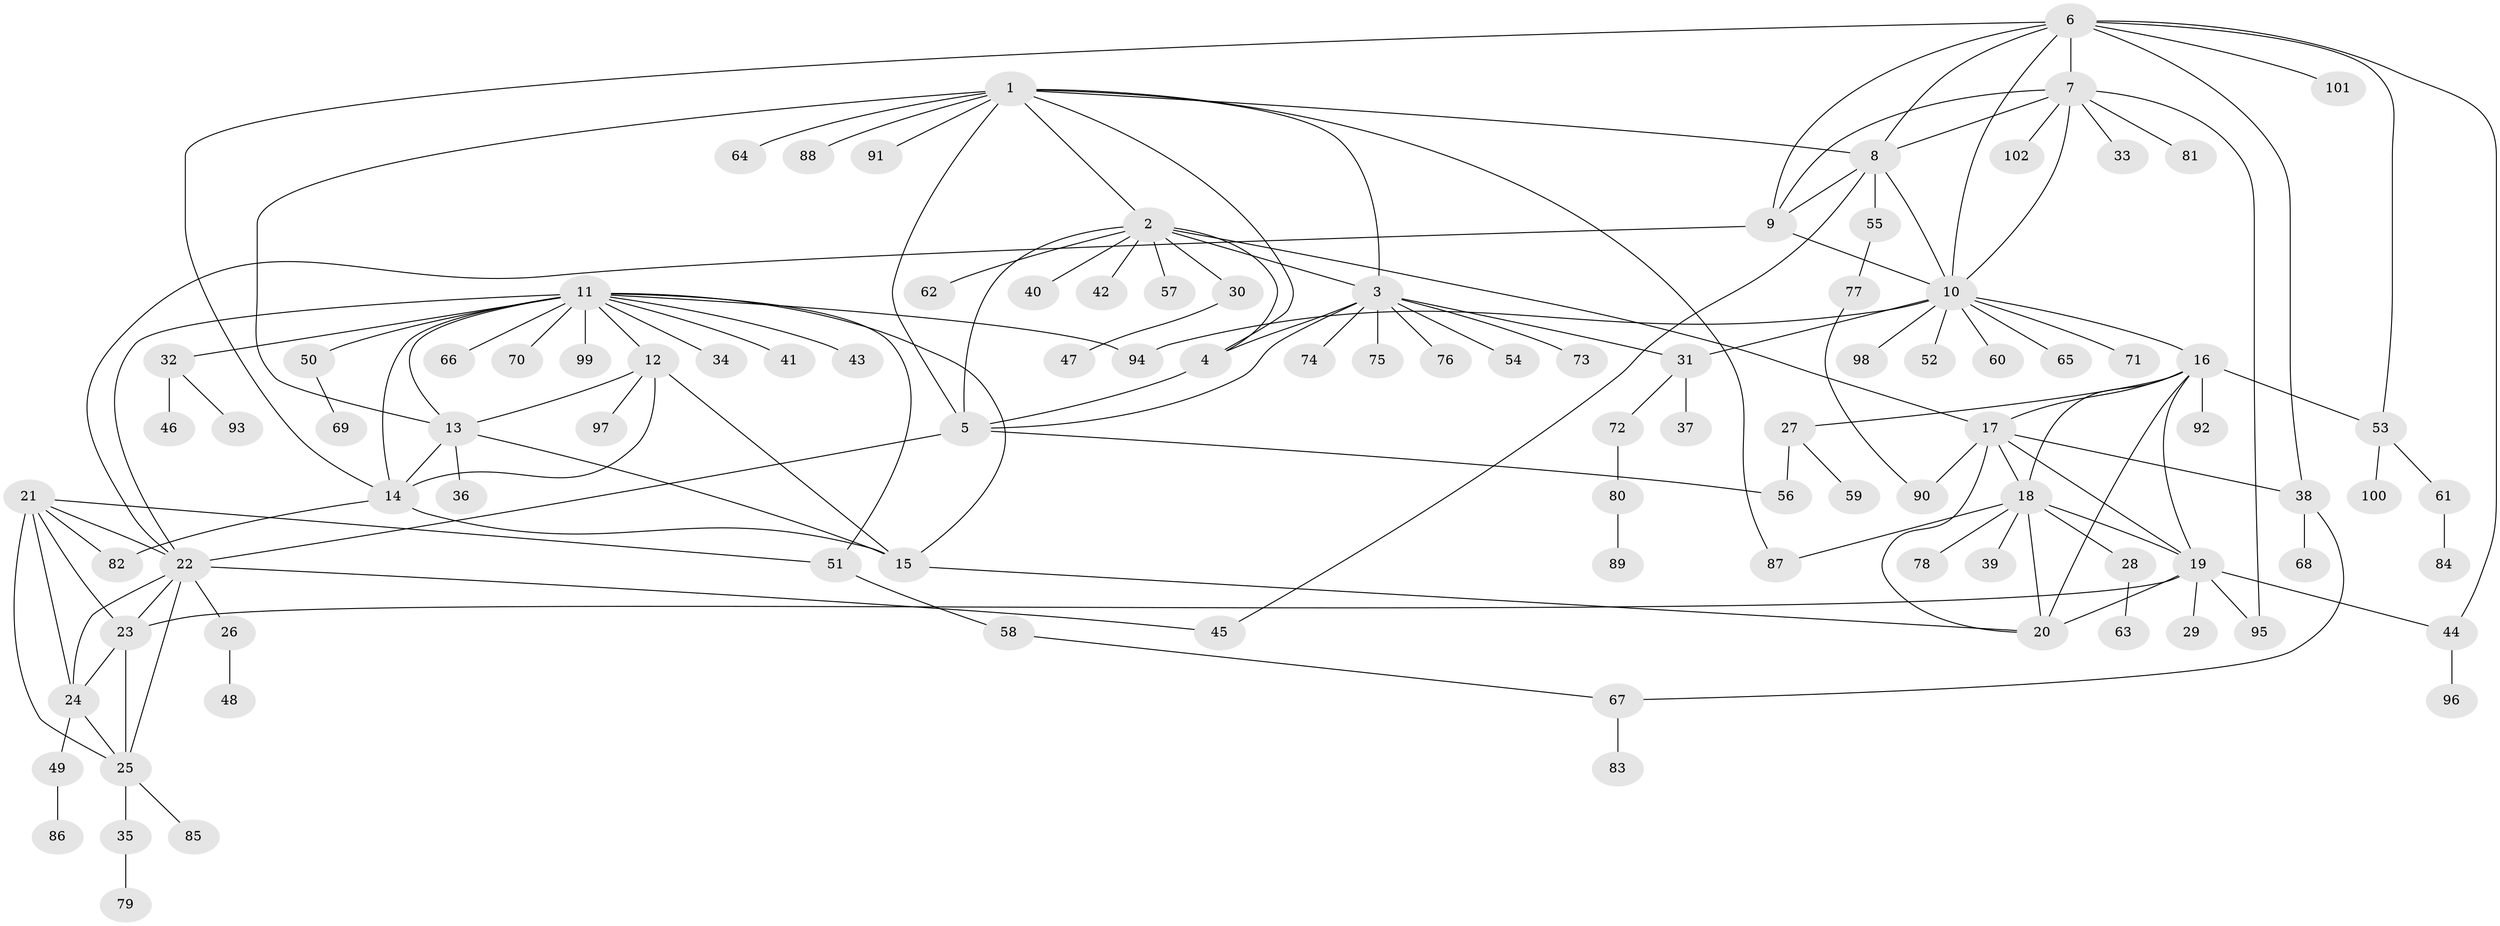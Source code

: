 // coarse degree distribution, {3: 0.1, 2: 0.06666666666666667, 1: 0.7, 7: 0.03333333333333333, 6: 0.03333333333333333, 8: 0.03333333333333333, 13: 0.03333333333333333}
// Generated by graph-tools (version 1.1) at 2025/58/03/04/25 21:58:27]
// undirected, 102 vertices, 150 edges
graph export_dot {
graph [start="1"]
  node [color=gray90,style=filled];
  1;
  2;
  3;
  4;
  5;
  6;
  7;
  8;
  9;
  10;
  11;
  12;
  13;
  14;
  15;
  16;
  17;
  18;
  19;
  20;
  21;
  22;
  23;
  24;
  25;
  26;
  27;
  28;
  29;
  30;
  31;
  32;
  33;
  34;
  35;
  36;
  37;
  38;
  39;
  40;
  41;
  42;
  43;
  44;
  45;
  46;
  47;
  48;
  49;
  50;
  51;
  52;
  53;
  54;
  55;
  56;
  57;
  58;
  59;
  60;
  61;
  62;
  63;
  64;
  65;
  66;
  67;
  68;
  69;
  70;
  71;
  72;
  73;
  74;
  75;
  76;
  77;
  78;
  79;
  80;
  81;
  82;
  83;
  84;
  85;
  86;
  87;
  88;
  89;
  90;
  91;
  92;
  93;
  94;
  95;
  96;
  97;
  98;
  99;
  100;
  101;
  102;
  1 -- 2;
  1 -- 3;
  1 -- 4;
  1 -- 5;
  1 -- 8;
  1 -- 13;
  1 -- 64;
  1 -- 87;
  1 -- 88;
  1 -- 91;
  2 -- 3;
  2 -- 4;
  2 -- 5;
  2 -- 17;
  2 -- 30;
  2 -- 40;
  2 -- 42;
  2 -- 57;
  2 -- 62;
  3 -- 4;
  3 -- 5;
  3 -- 31;
  3 -- 54;
  3 -- 73;
  3 -- 74;
  3 -- 75;
  3 -- 76;
  4 -- 5;
  5 -- 22;
  5 -- 56;
  6 -- 7;
  6 -- 8;
  6 -- 9;
  6 -- 10;
  6 -- 14;
  6 -- 38;
  6 -- 44;
  6 -- 53;
  6 -- 101;
  7 -- 8;
  7 -- 9;
  7 -- 10;
  7 -- 33;
  7 -- 81;
  7 -- 95;
  7 -- 102;
  8 -- 9;
  8 -- 10;
  8 -- 45;
  8 -- 55;
  9 -- 10;
  9 -- 22;
  10 -- 16;
  10 -- 31;
  10 -- 52;
  10 -- 60;
  10 -- 65;
  10 -- 71;
  10 -- 94;
  10 -- 98;
  11 -- 12;
  11 -- 13;
  11 -- 14;
  11 -- 15;
  11 -- 22;
  11 -- 32;
  11 -- 34;
  11 -- 41;
  11 -- 43;
  11 -- 50;
  11 -- 51;
  11 -- 66;
  11 -- 70;
  11 -- 94;
  11 -- 99;
  12 -- 13;
  12 -- 14;
  12 -- 15;
  12 -- 97;
  13 -- 14;
  13 -- 15;
  13 -- 36;
  14 -- 15;
  14 -- 82;
  15 -- 20;
  16 -- 17;
  16 -- 18;
  16 -- 19;
  16 -- 20;
  16 -- 27;
  16 -- 53;
  16 -- 92;
  17 -- 18;
  17 -- 19;
  17 -- 20;
  17 -- 38;
  17 -- 90;
  18 -- 19;
  18 -- 20;
  18 -- 28;
  18 -- 39;
  18 -- 78;
  18 -- 87;
  19 -- 20;
  19 -- 23;
  19 -- 29;
  19 -- 44;
  19 -- 95;
  21 -- 22;
  21 -- 23;
  21 -- 24;
  21 -- 25;
  21 -- 51;
  21 -- 82;
  22 -- 23;
  22 -- 24;
  22 -- 25;
  22 -- 26;
  22 -- 45;
  23 -- 24;
  23 -- 25;
  24 -- 25;
  24 -- 49;
  25 -- 35;
  25 -- 85;
  26 -- 48;
  27 -- 56;
  27 -- 59;
  28 -- 63;
  30 -- 47;
  31 -- 37;
  31 -- 72;
  32 -- 46;
  32 -- 93;
  35 -- 79;
  38 -- 67;
  38 -- 68;
  44 -- 96;
  49 -- 86;
  50 -- 69;
  51 -- 58;
  53 -- 61;
  53 -- 100;
  55 -- 77;
  58 -- 67;
  61 -- 84;
  67 -- 83;
  72 -- 80;
  77 -- 90;
  80 -- 89;
}

